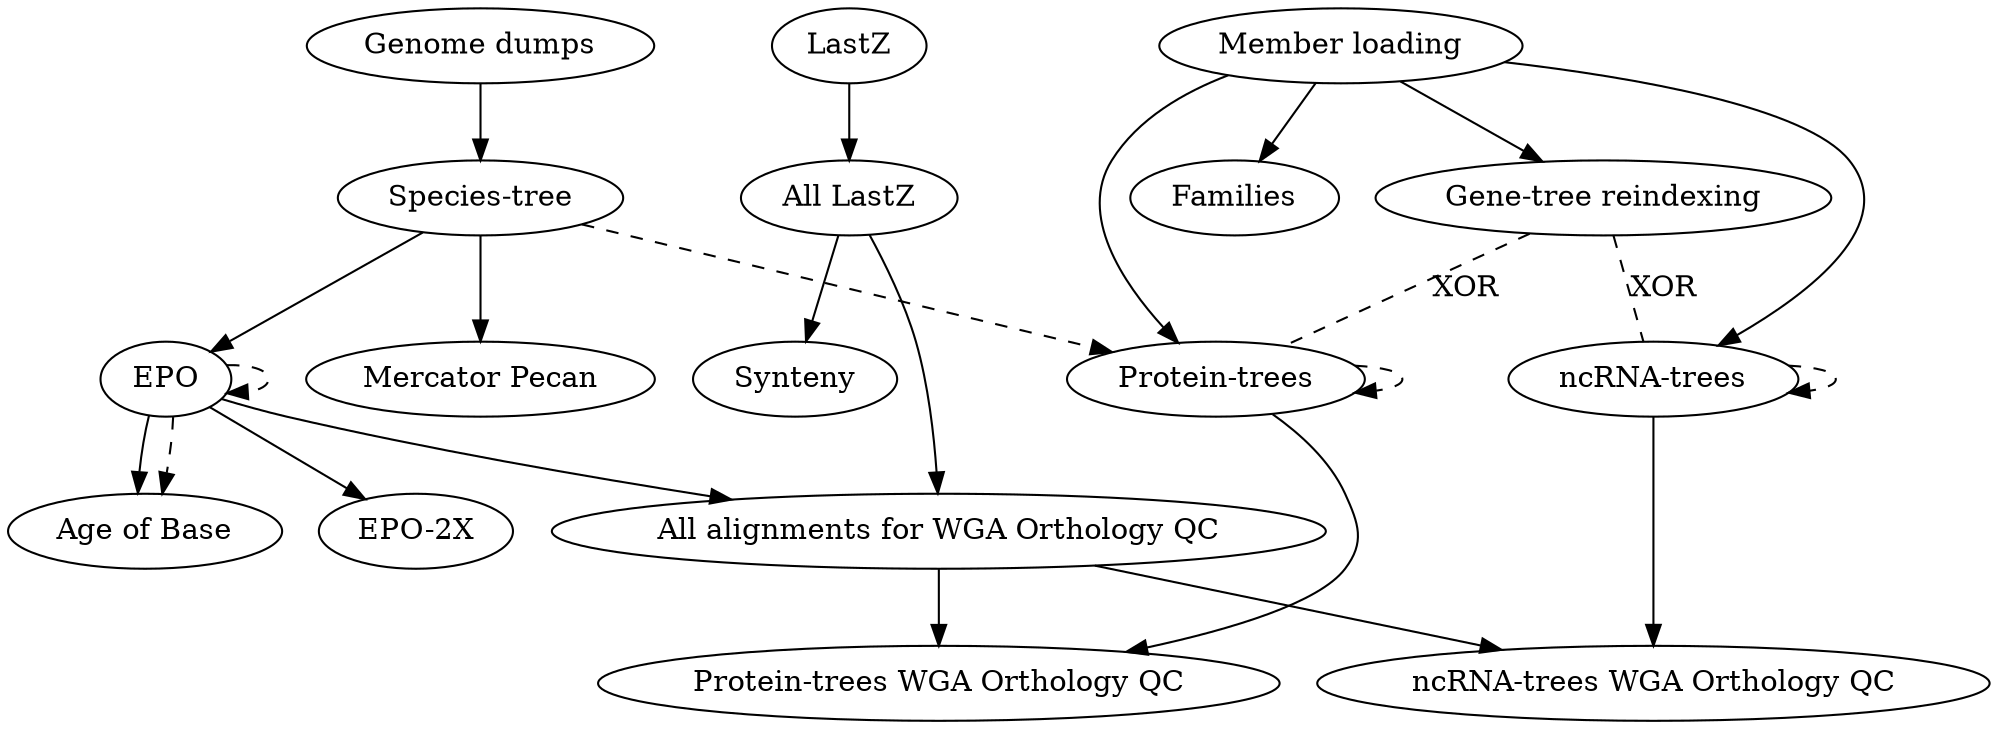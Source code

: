 digraph {
    "Genome dumps" -> "Species-tree";
    "Species-tree" -> { "EPO", "Mercator Pecan" };
    "EPO" -> "EPO-2X";
    "EPO" -> "Age of Base";
    "Member loading" -> { "Protein-trees", "ncRNA-trees", "Families", "Gene-tree reindexing" };
    "Protein-trees" -> "Protein-trees WGA Orthology QC";
    "ncRNA-trees" -> "ncRNA-trees WGA Orthology QC";
    {"All LastZ", "EPO"} -> "All alignments for WGA Orthology QC" -> {"Protein-trees WGA Orthology QC", "ncRNA-trees WGA Orthology QC"};
    "LastZ" -> "All LastZ" -> "Synteny";

    "Gene-tree reindexing" -> "ncRNA-trees" [style="dashed", dir=none, label="XOR", headport="murinae:w", tailport="murinae:s"];
    "Gene-tree reindexing" -> "Protein-trees" [style="dashed", dir=none, label="XOR", headport="murinae:e", tailport="murinae:s"];
    "EPO" -> "EPO" [style="dashed", headport="Primates:e", tailport="Mammals:e"];
    "EPO" -> "Age of Base" [style="dashed", headport="Vertebrates:w", tailport="Mammals:w"];
    "Species-tree" -> "Protein-trees" [style="dashed", headport="Plants:w", tailport="Plants"];
    "Protein-trees" -> "Protein-trees" [style="dashed", headport="Murinae:w", tailport="Default vertebrates:w"];
    "ncRNA-trees" -> "ncRNA-trees" [style="dashed", headport="Murinae:e", tailport="Default vertebrates:e"];

    // Helps laying out the graph
    {rank = same; "Genome dumps"; "LastZ"; "Member loading"; }
}
